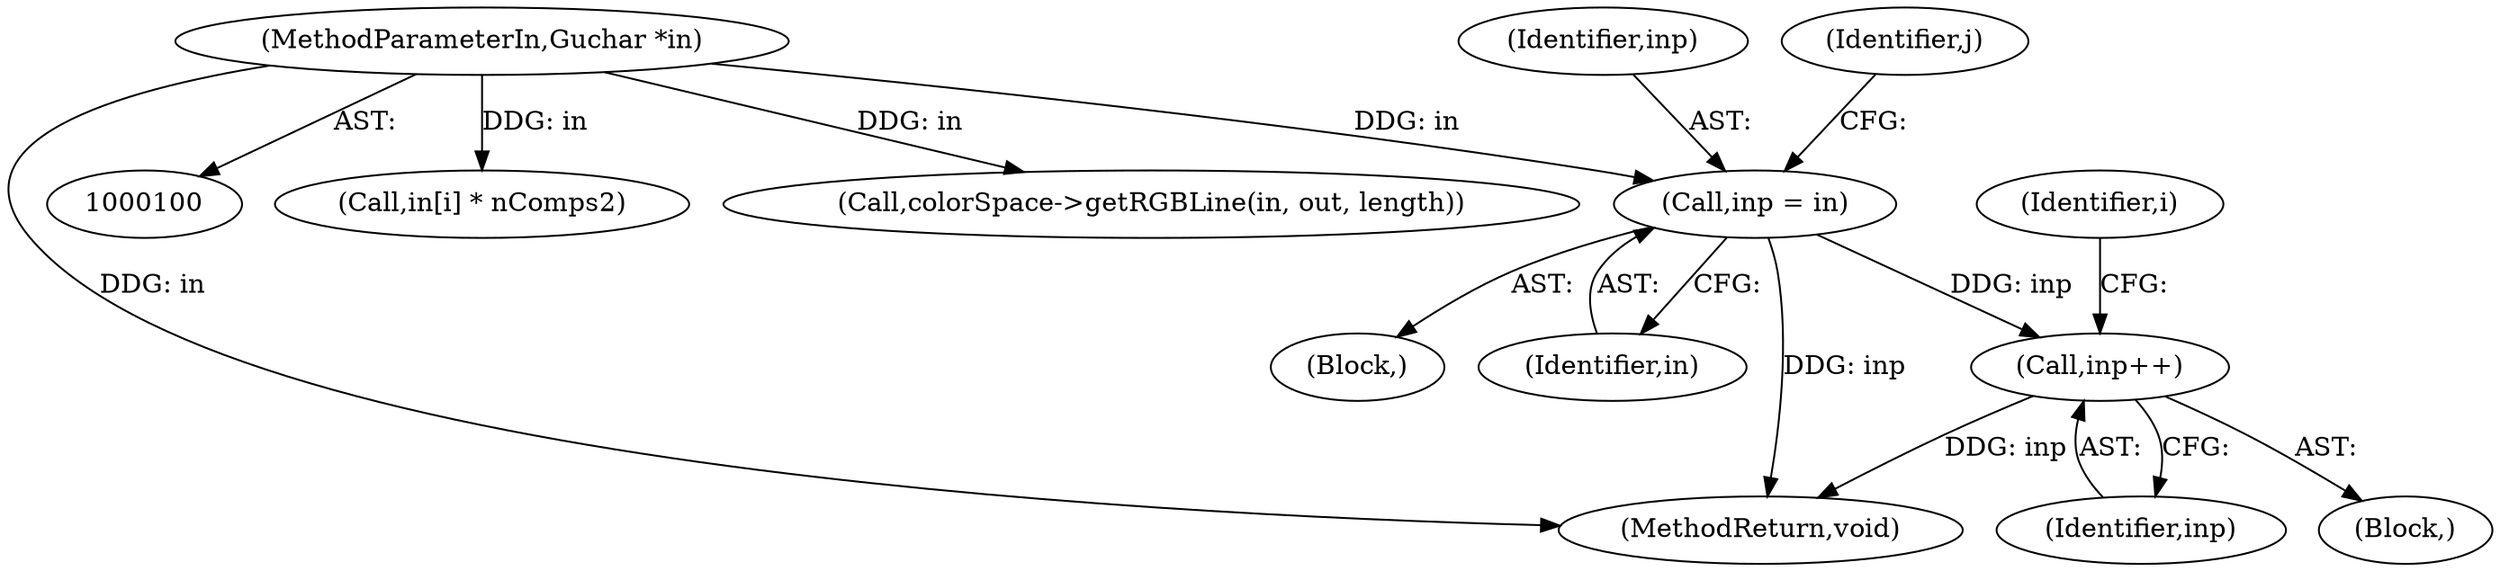digraph "0_poppler_7b2d314a61fd0e12f47c62996cb49ec0d1ba747a_7@pointer" {
"1000199" [label="(Call,inp++)"];
"1000166" [label="(Call,inp = in)"];
"1000101" [label="(MethodParameterIn,Guchar *in)"];
"1000168" [label="(Identifier,in)"];
"1000152" [label="(Call,in[i] * nComps2)"];
"1000101" [label="(MethodParameterIn,Guchar *in)"];
"1000166" [label="(Call,inp = in)"];
"1000111" [label="(Block,)"];
"1000187" [label="(Block,)"];
"1000199" [label="(Call,inp++)"];
"1000167" [label="(Identifier,inp)"];
"1000171" [label="(Identifier,j)"];
"1000201" [label="(Call,colorSpace->getRGBLine(in, out, length))"];
"1000206" [label="(MethodReturn,void)"];
"1000200" [label="(Identifier,inp)"];
"1000186" [label="(Identifier,i)"];
"1000199" -> "1000187"  [label="AST: "];
"1000199" -> "1000200"  [label="CFG: "];
"1000200" -> "1000199"  [label="AST: "];
"1000186" -> "1000199"  [label="CFG: "];
"1000199" -> "1000206"  [label="DDG: inp"];
"1000166" -> "1000199"  [label="DDG: inp"];
"1000166" -> "1000111"  [label="AST: "];
"1000166" -> "1000168"  [label="CFG: "];
"1000167" -> "1000166"  [label="AST: "];
"1000168" -> "1000166"  [label="AST: "];
"1000171" -> "1000166"  [label="CFG: "];
"1000166" -> "1000206"  [label="DDG: inp"];
"1000101" -> "1000166"  [label="DDG: in"];
"1000101" -> "1000100"  [label="AST: "];
"1000101" -> "1000206"  [label="DDG: in"];
"1000101" -> "1000152"  [label="DDG: in"];
"1000101" -> "1000201"  [label="DDG: in"];
}

